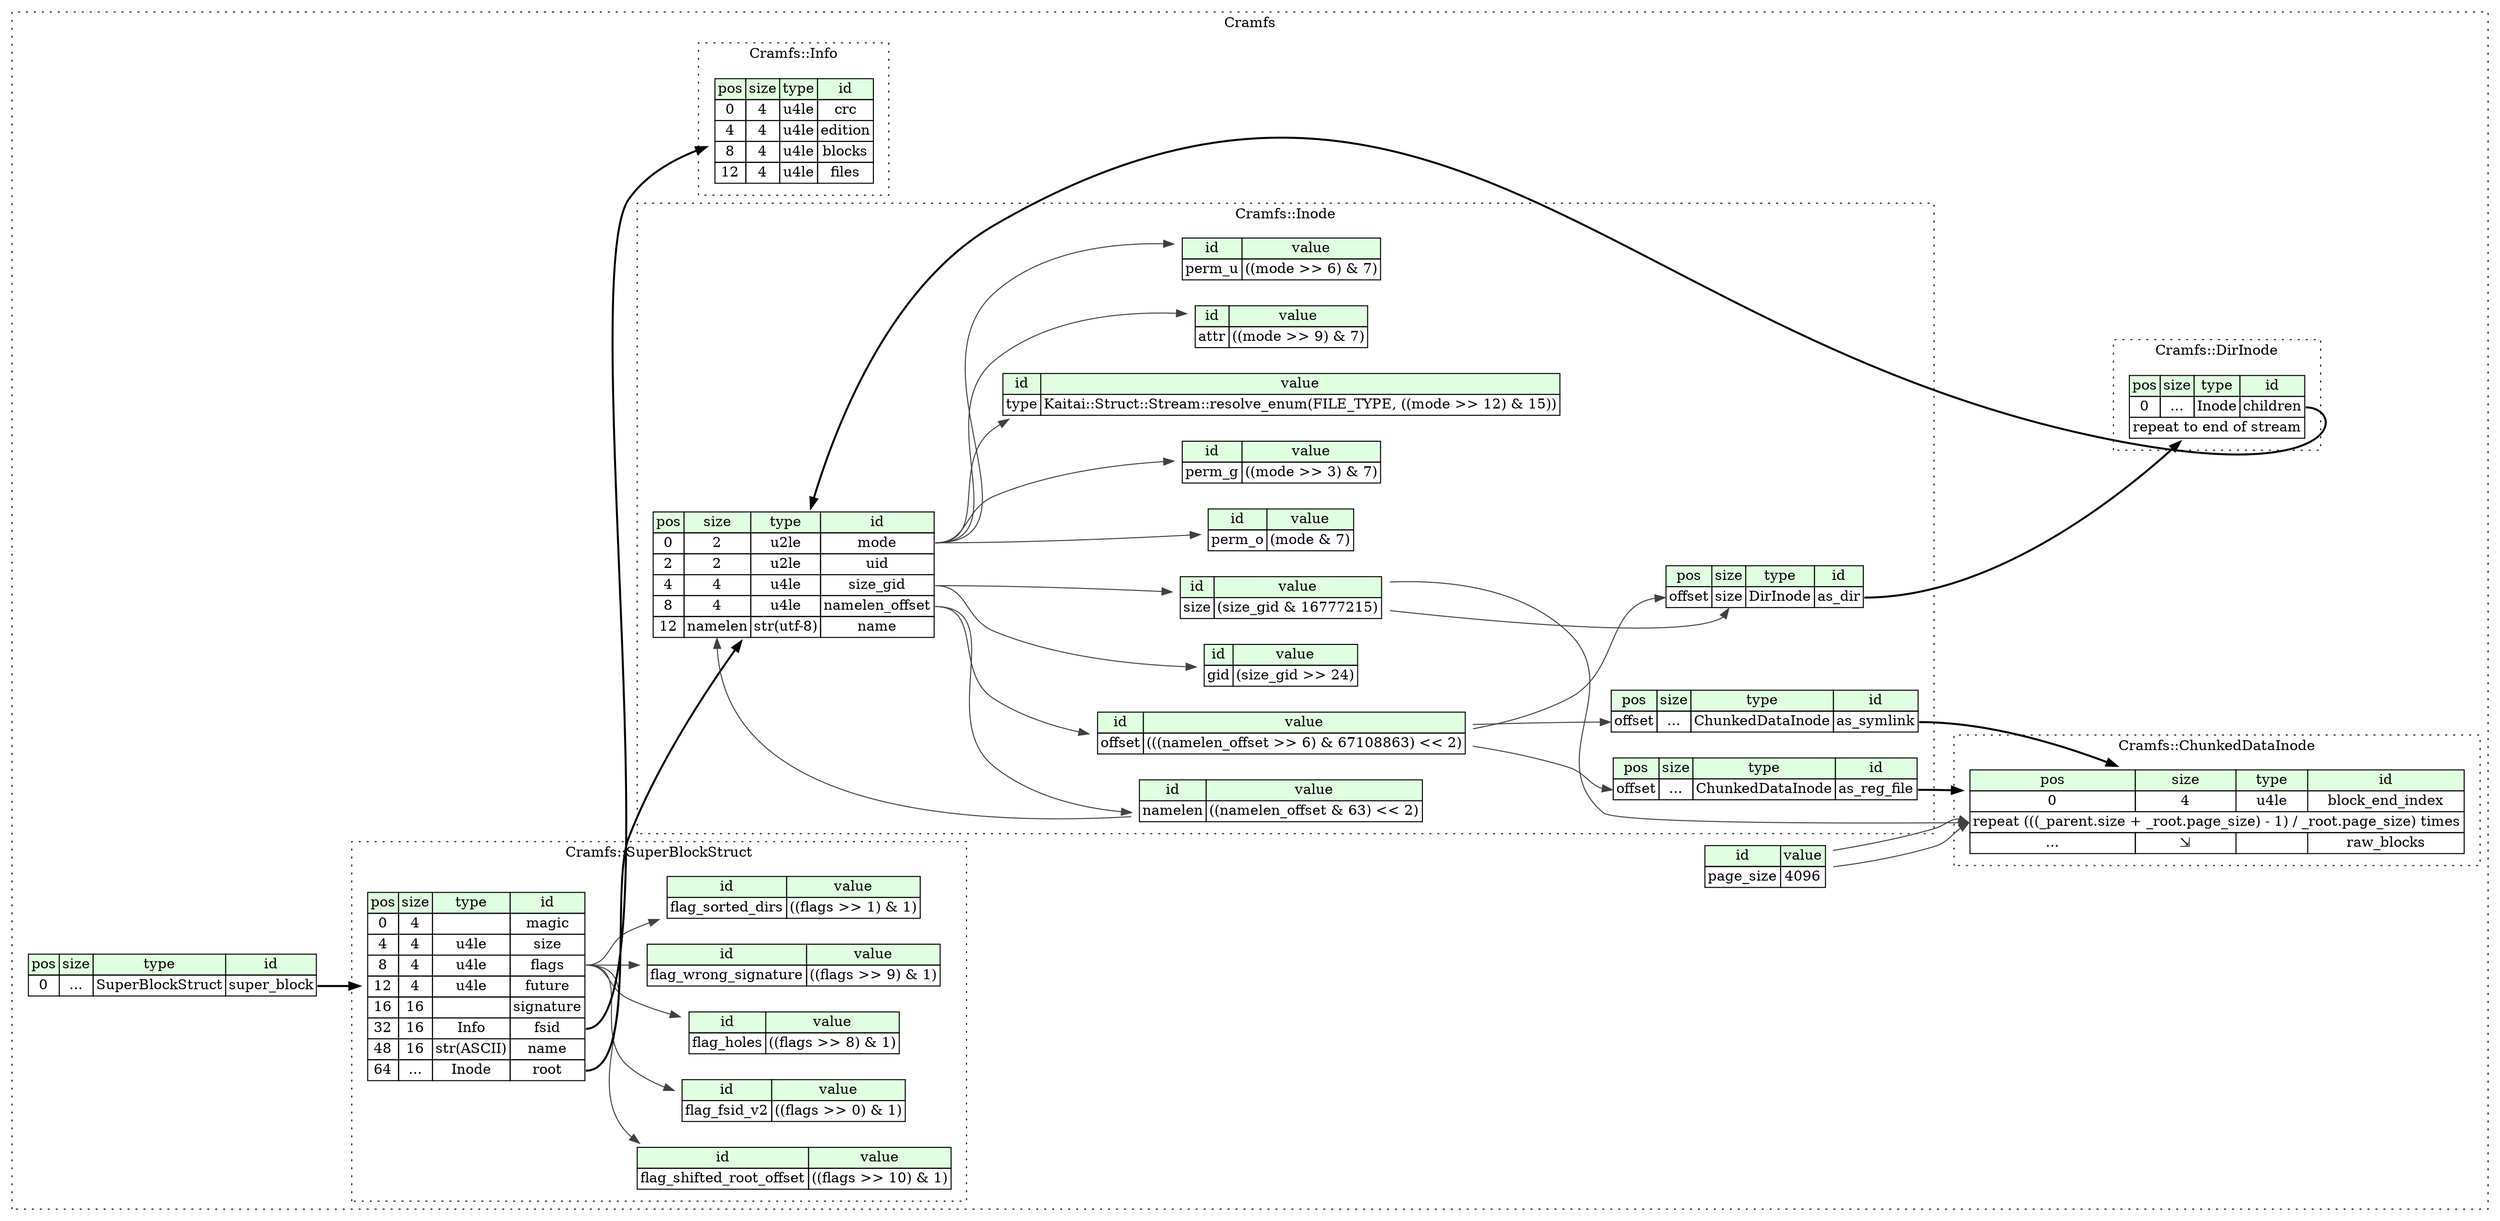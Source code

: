 digraph {
	rankdir=LR;
	node [shape=plaintext];
	subgraph cluster__cramfs {
		label="Cramfs";
		graph[style=dotted];

		cramfs__seq [label=<<TABLE BORDER="0" CELLBORDER="1" CELLSPACING="0">
			<TR><TD BGCOLOR="#E0FFE0">pos</TD><TD BGCOLOR="#E0FFE0">size</TD><TD BGCOLOR="#E0FFE0">type</TD><TD BGCOLOR="#E0FFE0">id</TD></TR>
			<TR><TD PORT="super_block_pos">0</TD><TD PORT="super_block_size">...</TD><TD>SuperBlockStruct</TD><TD PORT="super_block_type">super_block</TD></TR>
		</TABLE>>];
		cramfs__inst__page_size [label=<<TABLE BORDER="0" CELLBORDER="1" CELLSPACING="0">
			<TR><TD BGCOLOR="#E0FFE0">id</TD><TD BGCOLOR="#E0FFE0">value</TD></TR>
			<TR><TD>page_size</TD><TD>4096</TD></TR>
		</TABLE>>];
		subgraph cluster__super_block_struct {
			label="Cramfs::SuperBlockStruct";
			graph[style=dotted];

			super_block_struct__seq [label=<<TABLE BORDER="0" CELLBORDER="1" CELLSPACING="0">
				<TR><TD BGCOLOR="#E0FFE0">pos</TD><TD BGCOLOR="#E0FFE0">size</TD><TD BGCOLOR="#E0FFE0">type</TD><TD BGCOLOR="#E0FFE0">id</TD></TR>
				<TR><TD PORT="magic_pos">0</TD><TD PORT="magic_size">4</TD><TD></TD><TD PORT="magic_type">magic</TD></TR>
				<TR><TD PORT="size_pos">4</TD><TD PORT="size_size">4</TD><TD>u4le</TD><TD PORT="size_type">size</TD></TR>
				<TR><TD PORT="flags_pos">8</TD><TD PORT="flags_size">4</TD><TD>u4le</TD><TD PORT="flags_type">flags</TD></TR>
				<TR><TD PORT="future_pos">12</TD><TD PORT="future_size">4</TD><TD>u4le</TD><TD PORT="future_type">future</TD></TR>
				<TR><TD PORT="signature_pos">16</TD><TD PORT="signature_size">16</TD><TD></TD><TD PORT="signature_type">signature</TD></TR>
				<TR><TD PORT="fsid_pos">32</TD><TD PORT="fsid_size">16</TD><TD>Info</TD><TD PORT="fsid_type">fsid</TD></TR>
				<TR><TD PORT="name_pos">48</TD><TD PORT="name_size">16</TD><TD>str(ASCII)</TD><TD PORT="name_type">name</TD></TR>
				<TR><TD PORT="root_pos">64</TD><TD PORT="root_size">...</TD><TD>Inode</TD><TD PORT="root_type">root</TD></TR>
			</TABLE>>];
			super_block_struct__inst__flag_fsid_v2 [label=<<TABLE BORDER="0" CELLBORDER="1" CELLSPACING="0">
				<TR><TD BGCOLOR="#E0FFE0">id</TD><TD BGCOLOR="#E0FFE0">value</TD></TR>
				<TR><TD>flag_fsid_v2</TD><TD>((flags &gt;&gt; 0) &amp; 1)</TD></TR>
			</TABLE>>];
			super_block_struct__inst__flag_holes [label=<<TABLE BORDER="0" CELLBORDER="1" CELLSPACING="0">
				<TR><TD BGCOLOR="#E0FFE0">id</TD><TD BGCOLOR="#E0FFE0">value</TD></TR>
				<TR><TD>flag_holes</TD><TD>((flags &gt;&gt; 8) &amp; 1)</TD></TR>
			</TABLE>>];
			super_block_struct__inst__flag_wrong_signature [label=<<TABLE BORDER="0" CELLBORDER="1" CELLSPACING="0">
				<TR><TD BGCOLOR="#E0FFE0">id</TD><TD BGCOLOR="#E0FFE0">value</TD></TR>
				<TR><TD>flag_wrong_signature</TD><TD>((flags &gt;&gt; 9) &amp; 1)</TD></TR>
			</TABLE>>];
			super_block_struct__inst__flag_sorted_dirs [label=<<TABLE BORDER="0" CELLBORDER="1" CELLSPACING="0">
				<TR><TD BGCOLOR="#E0FFE0">id</TD><TD BGCOLOR="#E0FFE0">value</TD></TR>
				<TR><TD>flag_sorted_dirs</TD><TD>((flags &gt;&gt; 1) &amp; 1)</TD></TR>
			</TABLE>>];
			super_block_struct__inst__flag_shifted_root_offset [label=<<TABLE BORDER="0" CELLBORDER="1" CELLSPACING="0">
				<TR><TD BGCOLOR="#E0FFE0">id</TD><TD BGCOLOR="#E0FFE0">value</TD></TR>
				<TR><TD>flag_shifted_root_offset</TD><TD>((flags &gt;&gt; 10) &amp; 1)</TD></TR>
			</TABLE>>];
		}
		subgraph cluster__chunked_data_inode {
			label="Cramfs::ChunkedDataInode";
			graph[style=dotted];

			chunked_data_inode__seq [label=<<TABLE BORDER="0" CELLBORDER="1" CELLSPACING="0">
				<TR><TD BGCOLOR="#E0FFE0">pos</TD><TD BGCOLOR="#E0FFE0">size</TD><TD BGCOLOR="#E0FFE0">type</TD><TD BGCOLOR="#E0FFE0">id</TD></TR>
				<TR><TD PORT="block_end_index_pos">0</TD><TD PORT="block_end_index_size">4</TD><TD>u4le</TD><TD PORT="block_end_index_type">block_end_index</TD></TR>
				<TR><TD COLSPAN="4" PORT="block_end_index__repeat">repeat (((_parent.size + _root.page_size) - 1) / _root.page_size) times</TD></TR>
				<TR><TD PORT="raw_blocks_pos">...</TD><TD PORT="raw_blocks_size">⇲</TD><TD></TD><TD PORT="raw_blocks_type">raw_blocks</TD></TR>
			</TABLE>>];
		}
		subgraph cluster__inode {
			label="Cramfs::Inode";
			graph[style=dotted];

			inode__seq [label=<<TABLE BORDER="0" CELLBORDER="1" CELLSPACING="0">
				<TR><TD BGCOLOR="#E0FFE0">pos</TD><TD BGCOLOR="#E0FFE0">size</TD><TD BGCOLOR="#E0FFE0">type</TD><TD BGCOLOR="#E0FFE0">id</TD></TR>
				<TR><TD PORT="mode_pos">0</TD><TD PORT="mode_size">2</TD><TD>u2le</TD><TD PORT="mode_type">mode</TD></TR>
				<TR><TD PORT="uid_pos">2</TD><TD PORT="uid_size">2</TD><TD>u2le</TD><TD PORT="uid_type">uid</TD></TR>
				<TR><TD PORT="size_gid_pos">4</TD><TD PORT="size_gid_size">4</TD><TD>u4le</TD><TD PORT="size_gid_type">size_gid</TD></TR>
				<TR><TD PORT="namelen_offset_pos">8</TD><TD PORT="namelen_offset_size">4</TD><TD>u4le</TD><TD PORT="namelen_offset_type">namelen_offset</TD></TR>
				<TR><TD PORT="name_pos">12</TD><TD PORT="name_size">namelen</TD><TD>str(utf-8)</TD><TD PORT="name_type">name</TD></TR>
			</TABLE>>];
			inode__inst__attr [label=<<TABLE BORDER="0" CELLBORDER="1" CELLSPACING="0">
				<TR><TD BGCOLOR="#E0FFE0">id</TD><TD BGCOLOR="#E0FFE0">value</TD></TR>
				<TR><TD>attr</TD><TD>((mode &gt;&gt; 9) &amp; 7)</TD></TR>
			</TABLE>>];
			inode__inst__as_reg_file [label=<<TABLE BORDER="0" CELLBORDER="1" CELLSPACING="0">
				<TR><TD BGCOLOR="#E0FFE0">pos</TD><TD BGCOLOR="#E0FFE0">size</TD><TD BGCOLOR="#E0FFE0">type</TD><TD BGCOLOR="#E0FFE0">id</TD></TR>
				<TR><TD PORT="as_reg_file_pos">offset</TD><TD PORT="as_reg_file_size">...</TD><TD>ChunkedDataInode</TD><TD PORT="as_reg_file_type">as_reg_file</TD></TR>
			</TABLE>>];
			inode__inst__perm_u [label=<<TABLE BORDER="0" CELLBORDER="1" CELLSPACING="0">
				<TR><TD BGCOLOR="#E0FFE0">id</TD><TD BGCOLOR="#E0FFE0">value</TD></TR>
				<TR><TD>perm_u</TD><TD>((mode &gt;&gt; 6) &amp; 7)</TD></TR>
			</TABLE>>];
			inode__inst__as_symlink [label=<<TABLE BORDER="0" CELLBORDER="1" CELLSPACING="0">
				<TR><TD BGCOLOR="#E0FFE0">pos</TD><TD BGCOLOR="#E0FFE0">size</TD><TD BGCOLOR="#E0FFE0">type</TD><TD BGCOLOR="#E0FFE0">id</TD></TR>
				<TR><TD PORT="as_symlink_pos">offset</TD><TD PORT="as_symlink_size">...</TD><TD>ChunkedDataInode</TD><TD PORT="as_symlink_type">as_symlink</TD></TR>
			</TABLE>>];
			inode__inst__perm_o [label=<<TABLE BORDER="0" CELLBORDER="1" CELLSPACING="0">
				<TR><TD BGCOLOR="#E0FFE0">id</TD><TD BGCOLOR="#E0FFE0">value</TD></TR>
				<TR><TD>perm_o</TD><TD>(mode &amp; 7)</TD></TR>
			</TABLE>>];
			inode__inst__size [label=<<TABLE BORDER="0" CELLBORDER="1" CELLSPACING="0">
				<TR><TD BGCOLOR="#E0FFE0">id</TD><TD BGCOLOR="#E0FFE0">value</TD></TR>
				<TR><TD>size</TD><TD>(size_gid &amp; 16777215)</TD></TR>
			</TABLE>>];
			inode__inst__gid [label=<<TABLE BORDER="0" CELLBORDER="1" CELLSPACING="0">
				<TR><TD BGCOLOR="#E0FFE0">id</TD><TD BGCOLOR="#E0FFE0">value</TD></TR>
				<TR><TD>gid</TD><TD>(size_gid &gt;&gt; 24)</TD></TR>
			</TABLE>>];
			inode__inst__perm_g [label=<<TABLE BORDER="0" CELLBORDER="1" CELLSPACING="0">
				<TR><TD BGCOLOR="#E0FFE0">id</TD><TD BGCOLOR="#E0FFE0">value</TD></TR>
				<TR><TD>perm_g</TD><TD>((mode &gt;&gt; 3) &amp; 7)</TD></TR>
			</TABLE>>];
			inode__inst__namelen [label=<<TABLE BORDER="0" CELLBORDER="1" CELLSPACING="0">
				<TR><TD BGCOLOR="#E0FFE0">id</TD><TD BGCOLOR="#E0FFE0">value</TD></TR>
				<TR><TD>namelen</TD><TD>((namelen_offset &amp; 63) &lt;&lt; 2)</TD></TR>
			</TABLE>>];
			inode__inst__as_dir [label=<<TABLE BORDER="0" CELLBORDER="1" CELLSPACING="0">
				<TR><TD BGCOLOR="#E0FFE0">pos</TD><TD BGCOLOR="#E0FFE0">size</TD><TD BGCOLOR="#E0FFE0">type</TD><TD BGCOLOR="#E0FFE0">id</TD></TR>
				<TR><TD PORT="as_dir_pos">offset</TD><TD PORT="as_dir_size">size</TD><TD>DirInode</TD><TD PORT="as_dir_type">as_dir</TD></TR>
			</TABLE>>];
			inode__inst__type [label=<<TABLE BORDER="0" CELLBORDER="1" CELLSPACING="0">
				<TR><TD BGCOLOR="#E0FFE0">id</TD><TD BGCOLOR="#E0FFE0">value</TD></TR>
				<TR><TD>type</TD><TD>Kaitai::Struct::Stream::resolve_enum(FILE_TYPE, ((mode &gt;&gt; 12) &amp; 15))</TD></TR>
			</TABLE>>];
			inode__inst__offset [label=<<TABLE BORDER="0" CELLBORDER="1" CELLSPACING="0">
				<TR><TD BGCOLOR="#E0FFE0">id</TD><TD BGCOLOR="#E0FFE0">value</TD></TR>
				<TR><TD>offset</TD><TD>(((namelen_offset &gt;&gt; 6) &amp; 67108863) &lt;&lt; 2)</TD></TR>
			</TABLE>>];
		}
		subgraph cluster__dir_inode {
			label="Cramfs::DirInode";
			graph[style=dotted];

			dir_inode__seq [label=<<TABLE BORDER="0" CELLBORDER="1" CELLSPACING="0">
				<TR><TD BGCOLOR="#E0FFE0">pos</TD><TD BGCOLOR="#E0FFE0">size</TD><TD BGCOLOR="#E0FFE0">type</TD><TD BGCOLOR="#E0FFE0">id</TD></TR>
				<TR><TD PORT="children_pos">0</TD><TD PORT="children_size">...</TD><TD>Inode</TD><TD PORT="children_type">children</TD></TR>
				<TR><TD COLSPAN="4" PORT="children__repeat">repeat to end of stream</TD></TR>
			</TABLE>>];
		}
		subgraph cluster__info {
			label="Cramfs::Info";
			graph[style=dotted];

			info__seq [label=<<TABLE BORDER="0" CELLBORDER="1" CELLSPACING="0">
				<TR><TD BGCOLOR="#E0FFE0">pos</TD><TD BGCOLOR="#E0FFE0">size</TD><TD BGCOLOR="#E0FFE0">type</TD><TD BGCOLOR="#E0FFE0">id</TD></TR>
				<TR><TD PORT="crc_pos">0</TD><TD PORT="crc_size">4</TD><TD>u4le</TD><TD PORT="crc_type">crc</TD></TR>
				<TR><TD PORT="edition_pos">4</TD><TD PORT="edition_size">4</TD><TD>u4le</TD><TD PORT="edition_type">edition</TD></TR>
				<TR><TD PORT="blocks_pos">8</TD><TD PORT="blocks_size">4</TD><TD>u4le</TD><TD PORT="blocks_type">blocks</TD></TR>
				<TR><TD PORT="files_pos">12</TD><TD PORT="files_size">4</TD><TD>u4le</TD><TD PORT="files_type">files</TD></TR>
			</TABLE>>];
		}
	}
	cramfs__seq:super_block_type -> super_block_struct__seq [style=bold];
	super_block_struct__seq:fsid_type -> info__seq [style=bold];
	super_block_struct__seq:root_type -> inode__seq [style=bold];
	super_block_struct__seq:flags_type -> super_block_struct__inst__flag_fsid_v2 [color="#404040"];
	super_block_struct__seq:flags_type -> super_block_struct__inst__flag_holes [color="#404040"];
	super_block_struct__seq:flags_type -> super_block_struct__inst__flag_wrong_signature [color="#404040"];
	super_block_struct__seq:flags_type -> super_block_struct__inst__flag_sorted_dirs [color="#404040"];
	super_block_struct__seq:flags_type -> super_block_struct__inst__flag_shifted_root_offset [color="#404040"];
	inode__inst__size:size_type -> chunked_data_inode__seq:block_end_index__repeat [color="#404040"];
	cramfs__inst__page_size:page_size_type -> chunked_data_inode__seq:block_end_index__repeat [color="#404040"];
	cramfs__inst__page_size:page_size_type -> chunked_data_inode__seq:block_end_index__repeat [color="#404040"];
	inode__inst__namelen:namelen_type -> inode__seq:name_size [color="#404040"];
	inode__seq:mode_type -> inode__inst__attr [color="#404040"];
	inode__inst__offset:offset_type -> inode__inst__as_reg_file:as_reg_file_pos [color="#404040"];
	inode__inst__as_reg_file:as_reg_file_type -> chunked_data_inode__seq [style=bold];
	inode__seq:mode_type -> inode__inst__perm_u [color="#404040"];
	inode__inst__offset:offset_type -> inode__inst__as_symlink:as_symlink_pos [color="#404040"];
	inode__inst__as_symlink:as_symlink_type -> chunked_data_inode__seq [style=bold];
	inode__seq:mode_type -> inode__inst__perm_o [color="#404040"];
	inode__seq:size_gid_type -> inode__inst__size [color="#404040"];
	inode__seq:size_gid_type -> inode__inst__gid [color="#404040"];
	inode__seq:mode_type -> inode__inst__perm_g [color="#404040"];
	inode__seq:namelen_offset_type -> inode__inst__namelen [color="#404040"];
	inode__inst__offset:offset_type -> inode__inst__as_dir:as_dir_pos [color="#404040"];
	inode__inst__size:size_type -> inode__inst__as_dir:as_dir_size [color="#404040"];
	inode__inst__as_dir:as_dir_type -> dir_inode__seq [style=bold];
	inode__seq:mode_type -> inode__inst__type [color="#404040"];
	inode__seq:namelen_offset_type -> inode__inst__offset [color="#404040"];
	dir_inode__seq:children_type -> inode__seq [style=bold];
}
